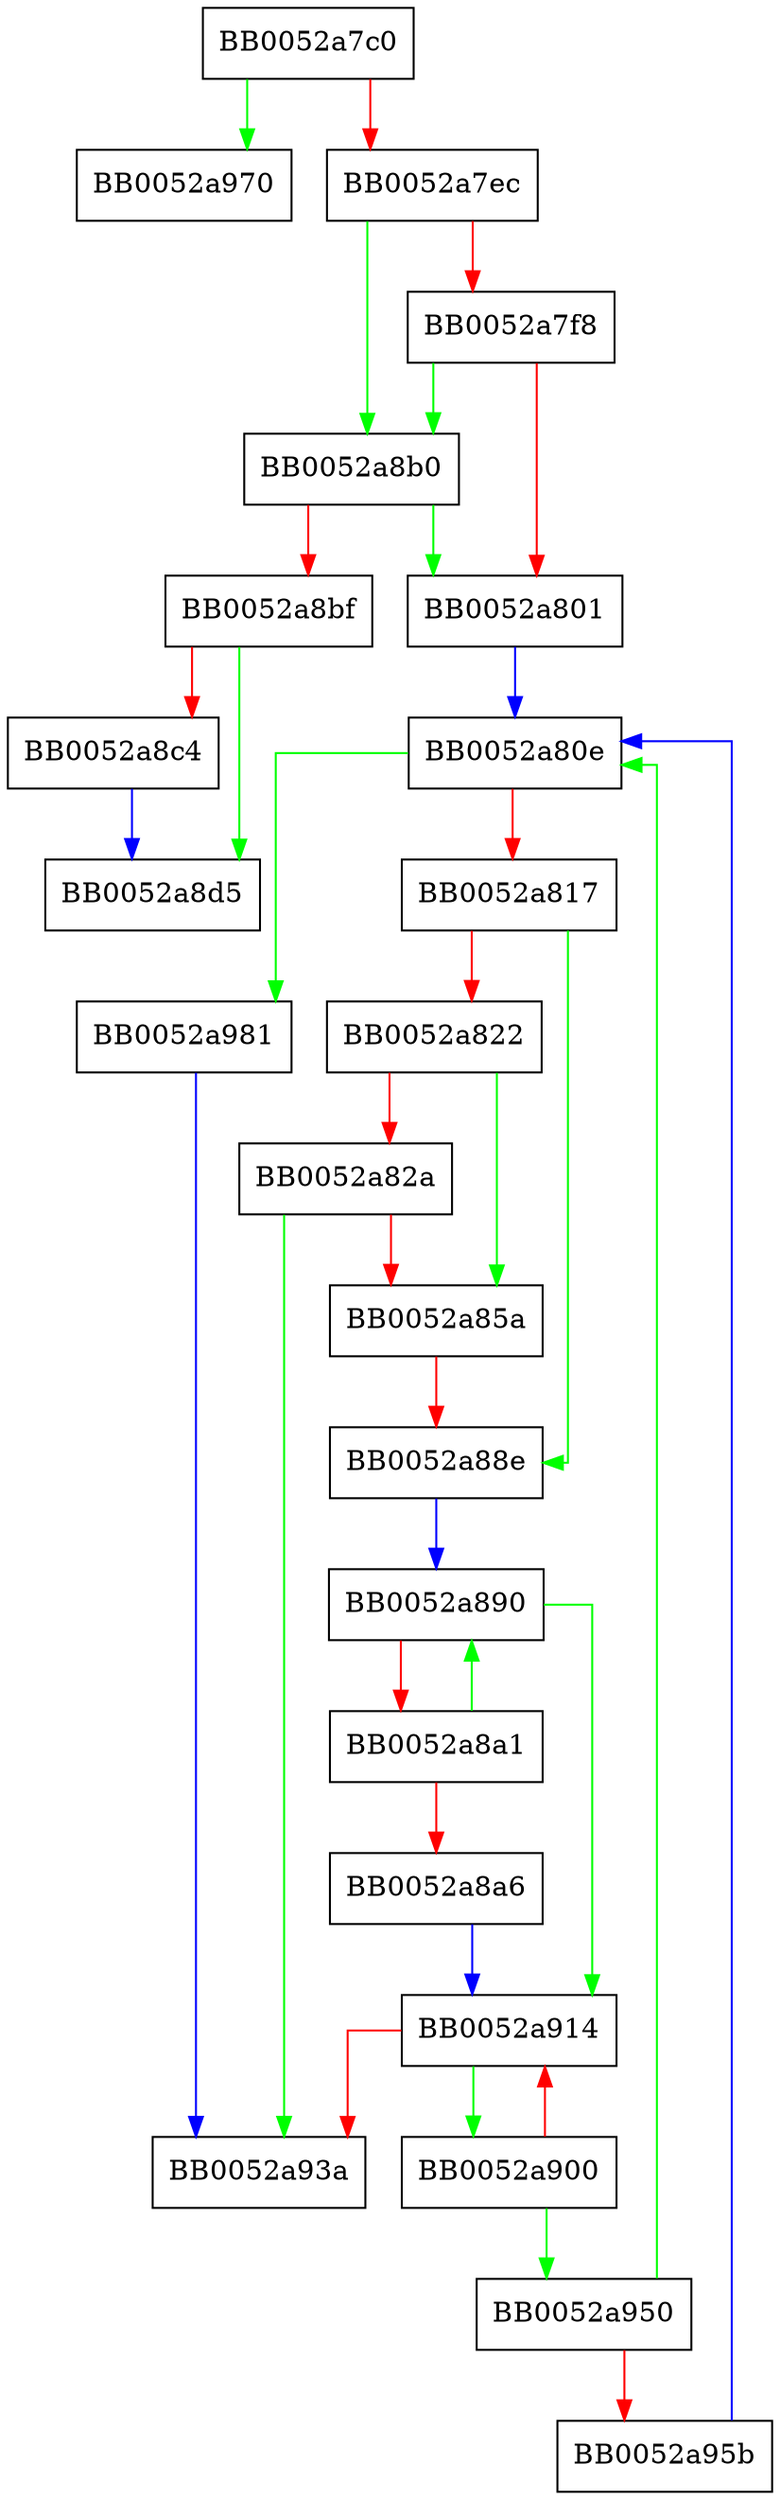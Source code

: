 digraph prefix_write {
  node [shape="box"];
  graph [splines=ortho];
  BB0052a7c0 -> BB0052a970 [color="green"];
  BB0052a7c0 -> BB0052a7ec [color="red"];
  BB0052a7ec -> BB0052a8b0 [color="green"];
  BB0052a7ec -> BB0052a7f8 [color="red"];
  BB0052a7f8 -> BB0052a8b0 [color="green"];
  BB0052a7f8 -> BB0052a801 [color="red"];
  BB0052a801 -> BB0052a80e [color="blue"];
  BB0052a80e -> BB0052a981 [color="green"];
  BB0052a80e -> BB0052a817 [color="red"];
  BB0052a817 -> BB0052a88e [color="green"];
  BB0052a817 -> BB0052a822 [color="red"];
  BB0052a822 -> BB0052a85a [color="green"];
  BB0052a822 -> BB0052a82a [color="red"];
  BB0052a82a -> BB0052a93a [color="green"];
  BB0052a82a -> BB0052a85a [color="red"];
  BB0052a85a -> BB0052a88e [color="red"];
  BB0052a88e -> BB0052a890 [color="blue"];
  BB0052a890 -> BB0052a914 [color="green"];
  BB0052a890 -> BB0052a8a1 [color="red"];
  BB0052a8a1 -> BB0052a890 [color="green"];
  BB0052a8a1 -> BB0052a8a6 [color="red"];
  BB0052a8a6 -> BB0052a914 [color="blue"];
  BB0052a8b0 -> BB0052a801 [color="green"];
  BB0052a8b0 -> BB0052a8bf [color="red"];
  BB0052a8bf -> BB0052a8d5 [color="green"];
  BB0052a8bf -> BB0052a8c4 [color="red"];
  BB0052a8c4 -> BB0052a8d5 [color="blue"];
  BB0052a900 -> BB0052a950 [color="green"];
  BB0052a900 -> BB0052a914 [color="red"];
  BB0052a914 -> BB0052a900 [color="green"];
  BB0052a914 -> BB0052a93a [color="red"];
  BB0052a950 -> BB0052a80e [color="green"];
  BB0052a950 -> BB0052a95b [color="red"];
  BB0052a95b -> BB0052a80e [color="blue"];
  BB0052a981 -> BB0052a93a [color="blue"];
}